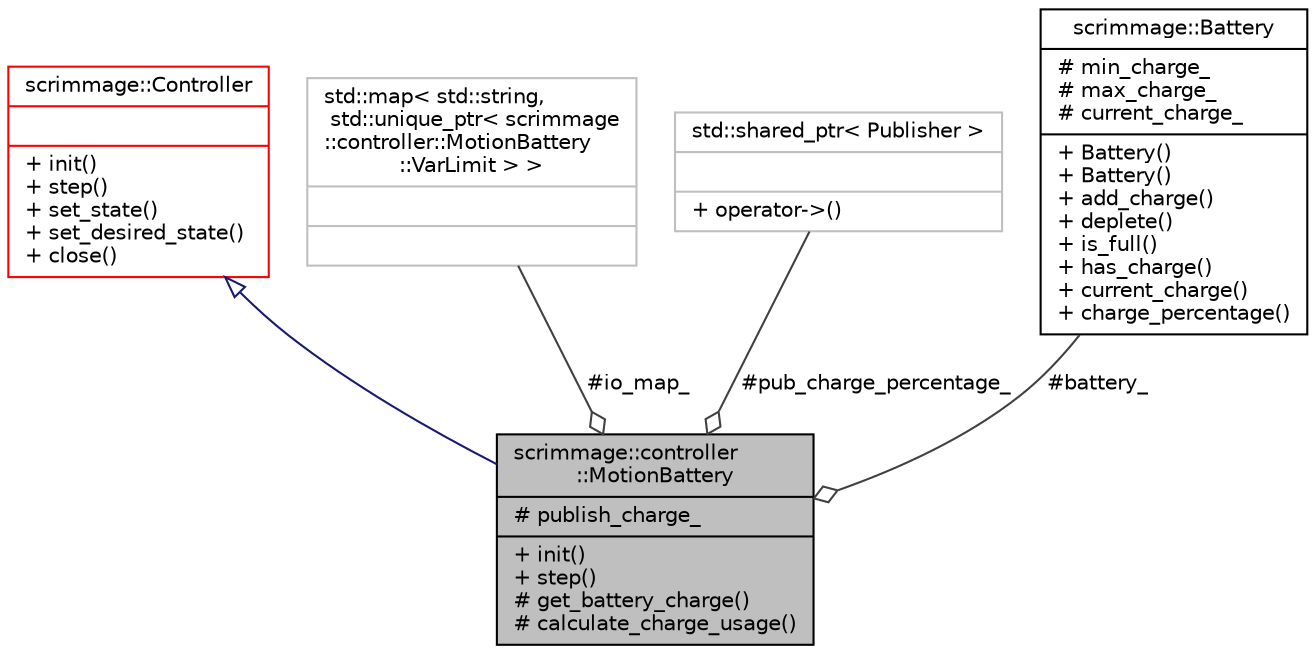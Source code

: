 digraph "scrimmage::controller::MotionBattery"
{
 // LATEX_PDF_SIZE
  edge [fontname="Helvetica",fontsize="10",labelfontname="Helvetica",labelfontsize="10"];
  node [fontname="Helvetica",fontsize="10",shape=record];
  Node1 [label="{scrimmage::controller\l::MotionBattery\n|# publish_charge_\l|+ init()\l+ step()\l# get_battery_charge()\l# calculate_charge_usage()\l}",height=0.2,width=0.4,color="black", fillcolor="grey75", style="filled", fontcolor="black",tooltip=" "];
  Node2 -> Node1 [dir="back",color="midnightblue",fontsize="10",style="solid",arrowtail="onormal",fontname="Helvetica"];
  Node2 [label="{scrimmage::Controller\n||+ init()\l+ step()\l+ set_state()\l+ set_desired_state()\l+ close()\l}",height=0.2,width=0.4,color="red", fillcolor="white", style="filled",URL="$classscrimmage_1_1Controller.html",tooltip=" "];
  Node93 -> Node1 [color="grey25",fontsize="10",style="solid",label=" #io_map_" ,arrowhead="odiamond",fontname="Helvetica"];
  Node93 [label="{std::map\< std::string,\l std::unique_ptr\< scrimmage\l::controller::MotionBattery\l::VarLimit \> \>\n||}",height=0.2,width=0.4,color="grey75", fillcolor="white", style="filled",tooltip=" "];
  Node97 -> Node1 [color="grey25",fontsize="10",style="solid",label=" #pub_charge_percentage_" ,arrowhead="odiamond",fontname="Helvetica"];
  Node97 [label="{std::shared_ptr\< Publisher \>\n||+ operator-\>()\l}",height=0.2,width=0.4,color="grey75", fillcolor="white", style="filled",tooltip=" "];
  Node103 -> Node1 [color="grey25",fontsize="10",style="solid",label=" #battery_" ,arrowhead="odiamond",fontname="Helvetica"];
  Node103 [label="{scrimmage::Battery\n|# min_charge_\l# max_charge_\l# current_charge_\l|+ Battery()\l+ Battery()\l+ add_charge()\l+ deplete()\l+ is_full()\l+ has_charge()\l+ current_charge()\l+ charge_percentage()\l}",height=0.2,width=0.4,color="black", fillcolor="white", style="filled",URL="$classscrimmage_1_1Battery.html",tooltip=" "];
}
